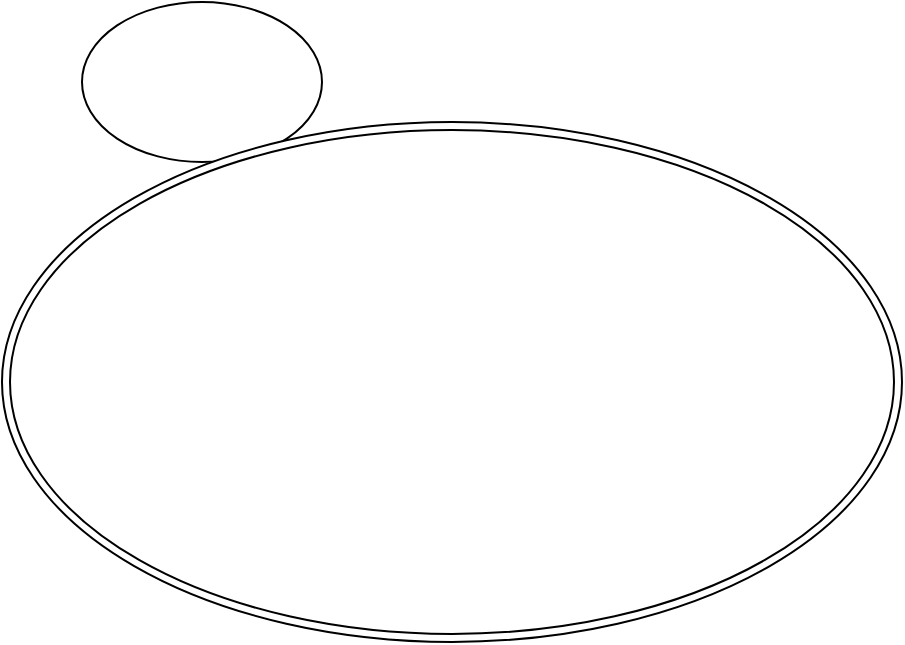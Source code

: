 <mxfile version="15.7.0" type="github">
  <diagram id="VAH-juD0u57APMwS18o0" name="Page-1">
    <mxGraphModel dx="1038" dy="547" grid="1" gridSize="10" guides="1" tooltips="1" connect="1" arrows="1" fold="1" page="1" pageScale="1" pageWidth="827" pageHeight="1169" math="0" shadow="0">
      <root>
        <mxCell id="0" />
        <mxCell id="1" parent="0" />
        <mxCell id="1UlEnNMnj7ibsae8PyBd-1" value="" style="ellipse;whiteSpace=wrap;html=1;" parent="1" vertex="1">
          <mxGeometry x="300" y="120" width="120" height="80" as="geometry" />
        </mxCell>
        <mxCell id="1UlEnNMnj7ibsae8PyBd-2" value="" style="ellipse;shape=doubleEllipse;whiteSpace=wrap;html=1;" parent="1" vertex="1">
          <mxGeometry x="360" y="250" width="100" height="60" as="geometry" />
        </mxCell>
        <mxCell id="1UlEnNMnj7ibsae8PyBd-3" value="" style="ellipse;shape=doubleEllipse;whiteSpace=wrap;html=1;" parent="1" vertex="1">
          <mxGeometry x="260" y="180" width="450" height="260" as="geometry" />
        </mxCell>
      </root>
    </mxGraphModel>
  </diagram>
</mxfile>
